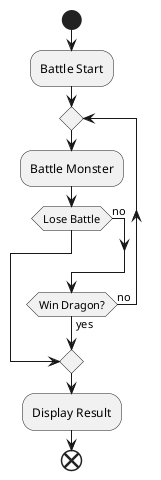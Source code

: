 @startuml
start
:Battle Start;
repeat
    :Battle Monster;
    if (Lose Battle) then (no)
    else 
        break
    endif
repeat while (Win Dragon?) is (no) not (yes)
:Display Result;
end


@enduml